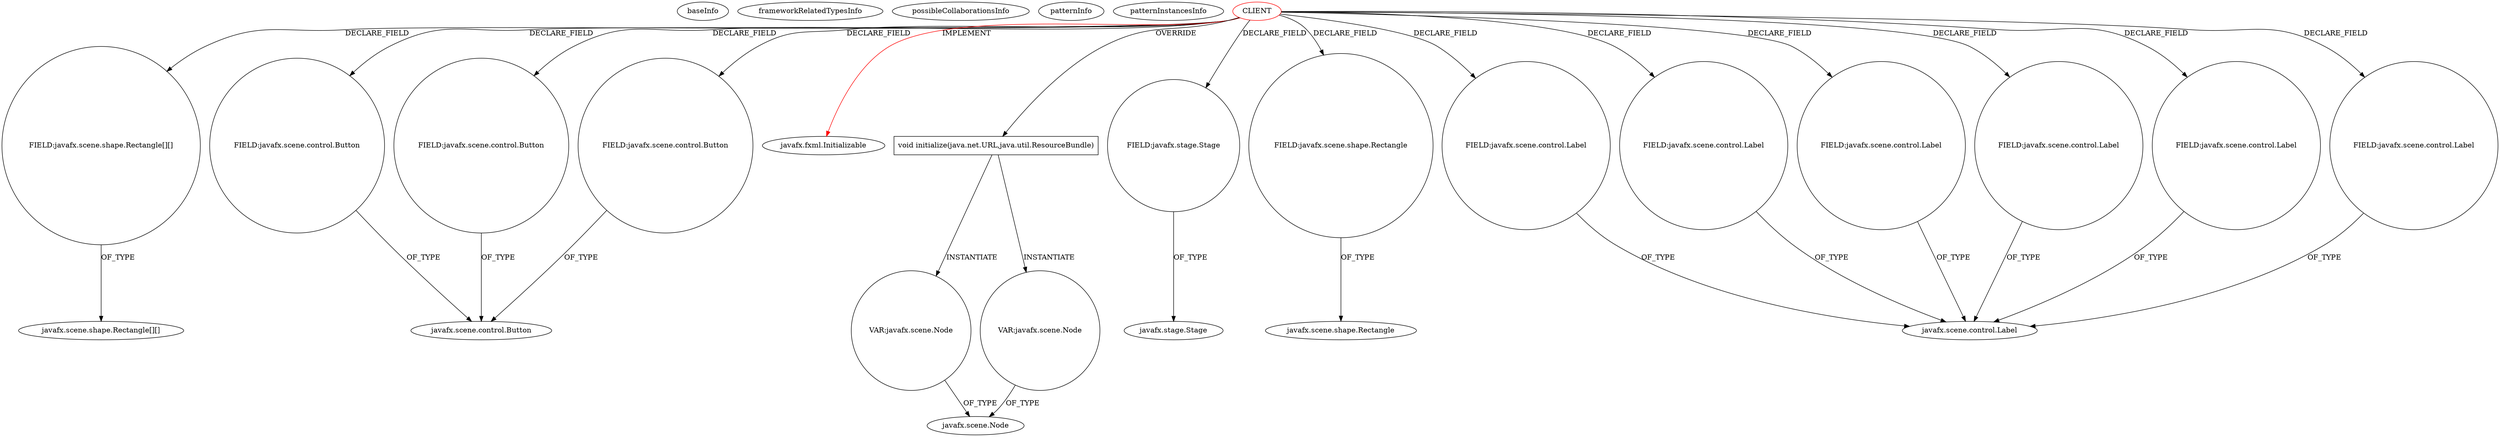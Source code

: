 digraph {
baseInfo[graphId=3370,category="pattern",isAnonymous=false,possibleRelation=false]
frameworkRelatedTypesInfo[0="javafx.fxml.Initializable"]
possibleCollaborationsInfo[]
patternInfo[frequency=2.0,patternRootClient=0]
patternInstancesInfo[0="RUAN0007-FastestPathSimulator~/RUAN0007-FastestPathSimulator/FastestPathSimulator-master/FastPathSimulator/src/application/FastestPathSimulatorController.java~FastestPathSimulatorController~1116",1="walker-clint-AIProj3~/walker-clint-AIProj3/AIProj3-master/src/application/GameBoardController.java~GameBoardController~4712"]
34[label="FIELD:javafx.scene.shape.Rectangle[][]",vertexType="FIELD_DECLARATION",isFrameworkType=false,shape=circle]
0[label="CLIENT",vertexType="ROOT_CLIENT_CLASS_DECLARATION",isFrameworkType=false,color=red]
30[label="FIELD:javafx.scene.control.Button",vertexType="FIELD_DECLARATION",isFrameworkType=false,shape=circle]
36[label="FIELD:javafx.scene.control.Button",vertexType="FIELD_DECLARATION",isFrameworkType=false,shape=circle]
22[label="FIELD:javafx.scene.control.Button",vertexType="FIELD_DECLARATION",isFrameworkType=false,shape=circle]
1[label="javafx.fxml.Initializable",vertexType="FRAMEWORK_INTERFACE_TYPE",isFrameworkType=false]
35[label="javafx.scene.shape.Rectangle[][]",vertexType="FRAMEWORK_CLASS_TYPE",isFrameworkType=false]
50[label="void initialize(java.net.URL,java.util.ResourceBundle)",vertexType="OVERRIDING_METHOD_DECLARATION",isFrameworkType=false,shape=box]
42[label="FIELD:javafx.stage.Stage",vertexType="FIELD_DECLARATION",isFrameworkType=false,shape=circle]
43[label="javafx.stage.Stage",vertexType="FRAMEWORK_CLASS_TYPE",isFrameworkType=false]
28[label="FIELD:javafx.scene.shape.Rectangle",vertexType="FIELD_DECLARATION",isFrameworkType=false,shape=circle]
29[label="javafx.scene.shape.Rectangle",vertexType="FRAMEWORK_CLASS_TYPE",isFrameworkType=false]
46[label="FIELD:javafx.scene.control.Label",vertexType="FIELD_DECLARATION",isFrameworkType=false,shape=circle]
25[label="javafx.scene.control.Label",vertexType="FRAMEWORK_CLASS_TYPE",isFrameworkType=false]
24[label="FIELD:javafx.scene.control.Label",vertexType="FIELD_DECLARATION",isFrameworkType=false,shape=circle]
38[label="FIELD:javafx.scene.control.Label",vertexType="FIELD_DECLARATION",isFrameworkType=false,shape=circle]
32[label="FIELD:javafx.scene.control.Label",vertexType="FIELD_DECLARATION",isFrameworkType=false,shape=circle]
26[label="FIELD:javafx.scene.control.Label",vertexType="FIELD_DECLARATION",isFrameworkType=false,shape=circle]
48[label="FIELD:javafx.scene.control.Label",vertexType="FIELD_DECLARATION",isFrameworkType=false,shape=circle]
23[label="javafx.scene.control.Button",vertexType="FRAMEWORK_CLASS_TYPE",isFrameworkType=false]
54[label="VAR:javafx.scene.Node",vertexType="VARIABLE_EXPRESION",isFrameworkType=false,shape=circle]
53[label="javafx.scene.Node",vertexType="FRAMEWORK_CLASS_TYPE",isFrameworkType=false]
66[label="VAR:javafx.scene.Node",vertexType="VARIABLE_EXPRESION",isFrameworkType=false,shape=circle]
22->23[label="OF_TYPE"]
26->25[label="OF_TYPE"]
0->38[label="DECLARE_FIELD"]
32->25[label="OF_TYPE"]
50->54[label="INSTANTIATE"]
0->24[label="DECLARE_FIELD"]
0->28[label="DECLARE_FIELD"]
38->25[label="OF_TYPE"]
0->1[label="IMPLEMENT",color=red]
46->25[label="OF_TYPE"]
0->50[label="OVERRIDE"]
0->46[label="DECLARE_FIELD"]
30->23[label="OF_TYPE"]
0->22[label="DECLARE_FIELD"]
0->48[label="DECLARE_FIELD"]
0->34[label="DECLARE_FIELD"]
36->23[label="OF_TYPE"]
0->30[label="DECLARE_FIELD"]
34->35[label="OF_TYPE"]
50->66[label="INSTANTIATE"]
42->43[label="OF_TYPE"]
54->53[label="OF_TYPE"]
0->32[label="DECLARE_FIELD"]
24->25[label="OF_TYPE"]
66->53[label="OF_TYPE"]
48->25[label="OF_TYPE"]
0->26[label="DECLARE_FIELD"]
28->29[label="OF_TYPE"]
0->36[label="DECLARE_FIELD"]
0->42[label="DECLARE_FIELD"]
}
